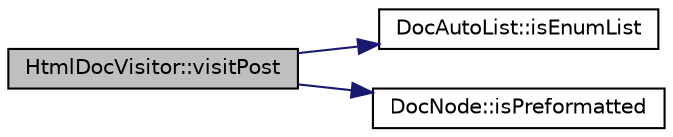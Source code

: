 digraph "HtmlDocVisitor::visitPost"
{
 // LATEX_PDF_SIZE
  edge [fontname="Helvetica",fontsize="10",labelfontname="Helvetica",labelfontsize="10"];
  node [fontname="Helvetica",fontsize="10",shape=record];
  rankdir="LR";
  Node1 [label="HtmlDocVisitor::visitPost",height=0.2,width=0.4,color="black", fillcolor="grey75", style="filled", fontcolor="black",tooltip=" "];
  Node1 -> Node2 [color="midnightblue",fontsize="10",style="solid"];
  Node2 [label="DocAutoList::isEnumList",height=0.2,width=0.4,color="black", fillcolor="white", style="filled",URL="$classDocAutoList.html#a479dfc09c9f638c9bdead57868c5a3b8",tooltip=" "];
  Node1 -> Node3 [color="midnightblue",fontsize="10",style="solid"];
  Node3 [label="DocNode::isPreformatted",height=0.2,width=0.4,color="black", fillcolor="white", style="filled",URL="$classDocNode.html#a79d0b2250794ae96a629d964f60cb2a4",tooltip=" "];
}
